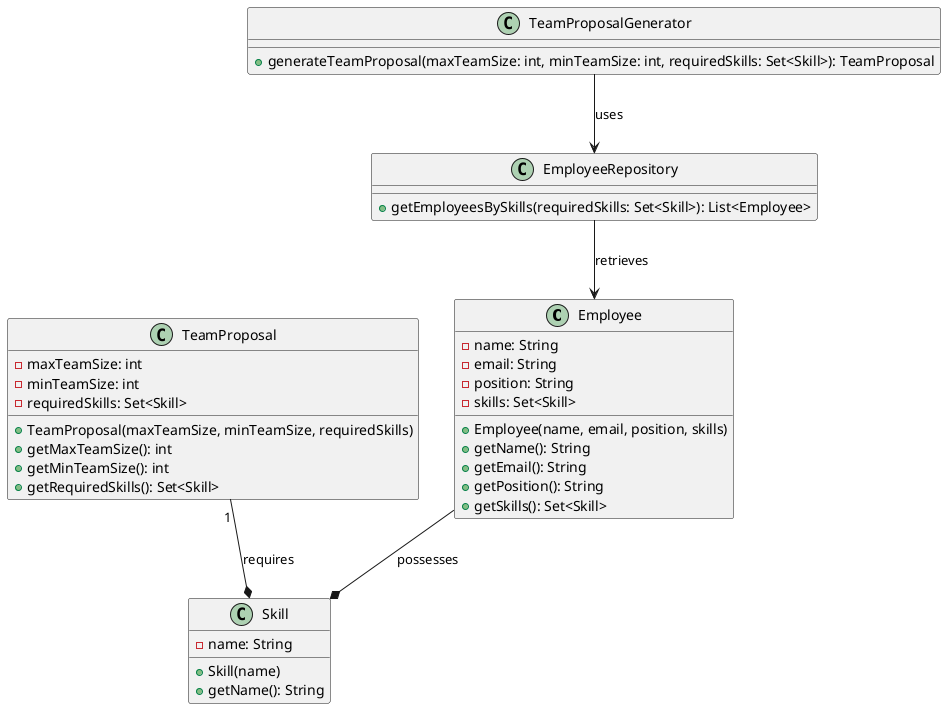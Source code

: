 @startuml
'skinparam monochrome true
skinparam packageStyle rectangle
skinparam shadowing false
skinparam linetype polyline

class Employee {
    - name: String
    - email: String
    - position: String
    - skills: Set<Skill>
    + Employee(name, email, position, skills)
    + getName(): String
    + getEmail(): String
    + getPosition(): String
    + getSkills(): Set<Skill>
}

class Skill {
    - name: String
    + Skill(name)
    + getName(): String
}

class TeamProposal {
    - maxTeamSize: int
    - minTeamSize: int
    - requiredSkills: Set<Skill>
    + TeamProposal(maxTeamSize, minTeamSize, requiredSkills)
    + getMaxTeamSize(): int
    + getMinTeamSize(): int
    + getRequiredSkills(): Set<Skill>
}

class EmployeeRepository {
    + getEmployeesBySkills(requiredSkills: Set<Skill>): List<Employee>
}

class TeamProposalGenerator {
    + generateTeamProposal(maxTeamSize: int, minTeamSize: int, requiredSkills: Set<Skill>): TeamProposal
}

Employee --* Skill : possesses
TeamProposal "1" --* Skill : requires
EmployeeRepository --> Employee : retrieves
TeamProposalGenerator --> EmployeeRepository : uses

@enduml
